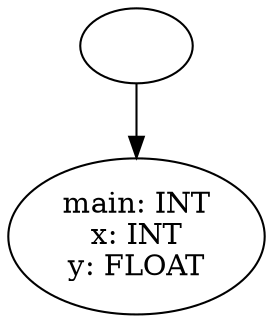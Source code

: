 digraph AST {
  "134516044388704" [label=""];
  "134516044388704" -> "134516044385920";
  "134516044385920" [label="main: INT
x: INT
y: FLOAT"];
}
